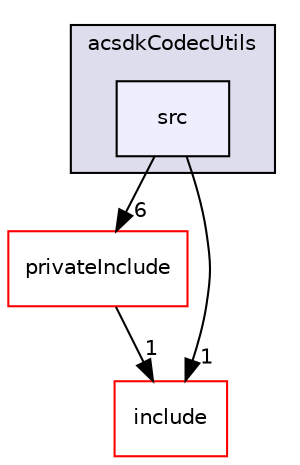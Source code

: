 digraph "/workplace/avs-device-sdk/core/acsdkCodecUtils/src" {
  compound=true
  node [ fontsize="10", fontname="Helvetica"];
  edge [ labelfontsize="10", labelfontname="Helvetica"];
  subgraph clusterdir_4910684639fe6513fc4f3756d7fc0f02 {
    graph [ bgcolor="#ddddee", pencolor="black", label="acsdkCodecUtils" fontname="Helvetica", fontsize="10", URL="dir_4910684639fe6513fc4f3756d7fc0f02.html"]
  dir_fc7fcddaf0a24ca31eeda4e35021934b [shape=box, label="src", style="filled", fillcolor="#eeeeff", pencolor="black", URL="dir_fc7fcddaf0a24ca31eeda4e35021934b.html"];
  }
  dir_33711f4008243caefa175ed3f7c63eac [shape=box label="privateInclude" fillcolor="white" style="filled" color="red" URL="dir_33711f4008243caefa175ed3f7c63eac.html"];
  dir_397128686068e246c885b3648fcff5bf [shape=box label="include" fillcolor="white" style="filled" color="red" URL="dir_397128686068e246c885b3648fcff5bf.html"];
  dir_33711f4008243caefa175ed3f7c63eac->dir_397128686068e246c885b3648fcff5bf [headlabel="1", labeldistance=1.5 headhref="dir_000536_000534.html"];
  dir_fc7fcddaf0a24ca31eeda4e35021934b->dir_33711f4008243caefa175ed3f7c63eac [headlabel="6", labeldistance=1.5 headhref="dir_000539_000536.html"];
  dir_fc7fcddaf0a24ca31eeda4e35021934b->dir_397128686068e246c885b3648fcff5bf [headlabel="1", labeldistance=1.5 headhref="dir_000539_000534.html"];
}
